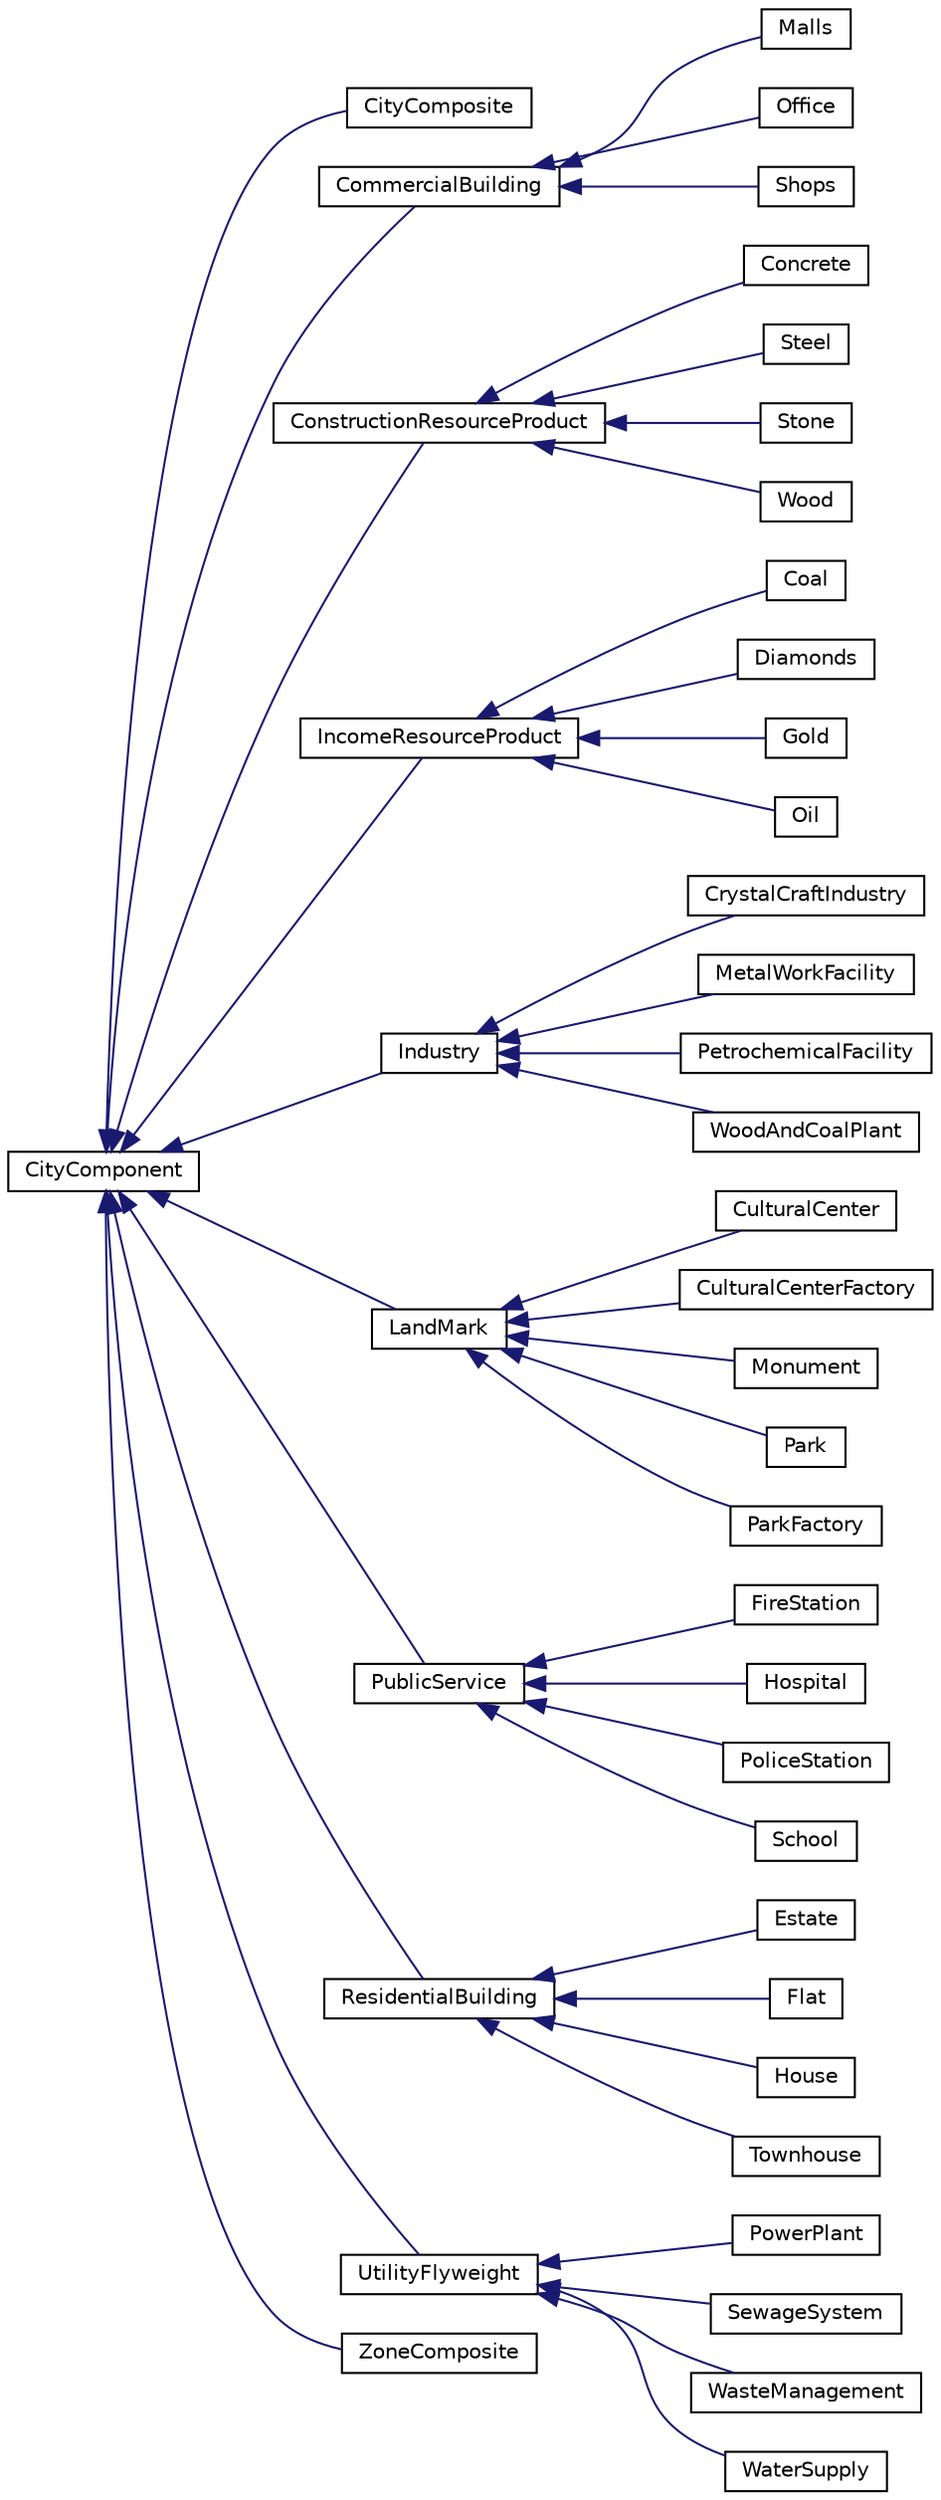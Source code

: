 digraph "Graphical Class Hierarchy"
{
 // LATEX_PDF_SIZE
  edge [fontname="Helvetica",fontsize="10",labelfontname="Helvetica",labelfontsize="10"];
  node [fontname="Helvetica",fontsize="10",shape=record];
  rankdir="LR";
  Node0 [label="CityComponent",height=0.2,width=0.4,color="black", fillcolor="white", style="filled",URL="$classCityComponent.html",tooltip="Abstract base class representing a component of a city."];
  Node0 -> Node1 [dir="back",color="midnightblue",fontsize="10",style="solid",fontname="Helvetica"];
  Node1 [label="CityComposite",height=0.2,width=0.4,color="black", fillcolor="white", style="filled",URL="$classCityComposite.html",tooltip="A composite class representing the entire city and containing multiple zones."];
  Node0 -> Node2 [dir="back",color="midnightblue",fontsize="10",style="solid",fontname="Helvetica"];
  Node2 [label="CommercialBuilding",height=0.2,width=0.4,color="black", fillcolor="white", style="filled",URL="$classCommercialBuilding.html",tooltip="Represents a commercial building in the city, capable of interacting with utilities and tax collectio..."];
  Node2 -> Node3 [dir="back",color="midnightblue",fontsize="10",style="solid",fontname="Helvetica"];
  Node3 [label="Malls",height=0.2,width=0.4,color="black", fillcolor="white", style="filled",URL="$classMalls.html",tooltip="Represents a Mall, a type of CommercialBuilding."];
  Node2 -> Node4 [dir="back",color="midnightblue",fontsize="10",style="solid",fontname="Helvetica"];
  Node4 [label="Office",height=0.2,width=0.4,color="black", fillcolor="white", style="filled",URL="$classOffice.html",tooltip="Represents an office building, a type of commercial building with utility connections."];
  Node2 -> Node5 [dir="back",color="midnightblue",fontsize="10",style="solid",fontname="Helvetica"];
  Node5 [label="Shops",height=0.2,width=0.4,color="black", fillcolor="white", style="filled",URL="$classShops.html",tooltip="Represents a commercial building of type Shops."];
  Node0 -> Node6 [dir="back",color="midnightblue",fontsize="10",style="solid",fontname="Helvetica"];
  Node6 [label="ConstructionResourceProduct",height=0.2,width=0.4,color="black", fillcolor="white", style="filled",URL="$classConstructionResourceProduct.html",tooltip="Represents a construction resource product in the city-building simulation."];
  Node6 -> Node7 [dir="back",color="midnightblue",fontsize="10",style="solid",fontname="Helvetica"];
  Node7 [label="Concrete",height=0.2,width=0.4,color="black", fillcolor="white", style="filled",URL="$classConcrete.html",tooltip="Represents a concrete resource used for construction within the game."];
  Node6 -> Node8 [dir="back",color="midnightblue",fontsize="10",style="solid",fontname="Helvetica"];
  Node8 [label="Steel",height=0.2,width=0.4,color="black", fillcolor="white", style="filled",URL="$classSteel.html",tooltip="Represents the Steel resource in the city simulation."];
  Node6 -> Node9 [dir="back",color="midnightblue",fontsize="10",style="solid",fontname="Helvetica"];
  Node9 [label="Stone",height=0.2,width=0.4,color="black", fillcolor="white", style="filled",URL="$classStone.html",tooltip="Represents a construction resource product of type Stone."];
  Node6 -> Node10 [dir="back",color="midnightblue",fontsize="10",style="solid",fontname="Helvetica"];
  Node10 [label="Wood",height=0.2,width=0.4,color="black", fillcolor="white", style="filled",URL="$classWood.html",tooltip="Represents a construction resource product of type Wood."];
  Node0 -> Node11 [dir="back",color="midnightblue",fontsize="10",style="solid",fontname="Helvetica"];
  Node11 [label="IncomeResourceProduct",height=0.2,width=0.4,color="black", fillcolor="white", style="filled",URL="$classIncomeResourceProduct.html",tooltip="Represents an income-generating resource in the city."];
  Node11 -> Node12 [dir="back",color="midnightblue",fontsize="10",style="solid",fontname="Helvetica"];
  Node12 [label="Coal",height=0.2,width=0.4,color="black", fillcolor="white", style="filled",URL="$classCoal.html",tooltip="Represents a coal resource in the game, derived from IncomeResourceProduct."];
  Node11 -> Node13 [dir="back",color="midnightblue",fontsize="10",style="solid",fontname="Helvetica"];
  Node13 [label="Diamonds",height=0.2,width=0.4,color="black", fillcolor="white", style="filled",URL="$classDiamonds.html",tooltip="Represents diamonds as an income-generating resource in the city simulation."];
  Node11 -> Node14 [dir="back",color="midnightblue",fontsize="10",style="solid",fontname="Helvetica"];
  Node14 [label="Gold",height=0.2,width=0.4,color="black", fillcolor="white", style="filled",URL="$classGold.html",tooltip="Class representing the Gold resource."];
  Node11 -> Node15 [dir="back",color="midnightblue",fontsize="10",style="solid",fontname="Helvetica"];
  Node15 [label="Oil",height=0.2,width=0.4,color="black", fillcolor="white", style="filled",URL="$classOil.html",tooltip="Represents an oil resource in the simulation."];
  Node0 -> Node16 [dir="back",color="midnightblue",fontsize="10",style="solid",fontname="Helvetica"];
  Node16 [label="Industry",height=0.2,width=0.4,color="black", fillcolor="white", style="filled",URL="$classIndustry.html",tooltip="Represents an industrial facility in the city."];
  Node16 -> Node17 [dir="back",color="midnightblue",fontsize="10",style="solid",fontname="Helvetica"];
  Node17 [label="CrystalCraftIndustry",height=0.2,width=0.4,color="black", fillcolor="white", style="filled",URL="$classCrystalCraftIndustry.html",tooltip="Represents an industry focused on processing diamonds and stone for various uses."];
  Node16 -> Node18 [dir="back",color="midnightblue",fontsize="10",style="solid",fontname="Helvetica"];
  Node18 [label="MetalWorkFacility",height=0.2,width=0.4,color="black", fillcolor="white", style="filled",URL="$classMetalWorkFacility.html",tooltip="A concrete implementation of an Industry for processing metal resources."];
  Node16 -> Node19 [dir="back",color="midnightblue",fontsize="10",style="solid",fontname="Helvetica"];
  Node19 [label="PetrochemicalFacility",height=0.2,width=0.4,color="black", fillcolor="white", style="filled",URL="$classPetrochemicalFacility.html",tooltip="Represents a petrochemical facility that processes oil and concrete."];
  Node16 -> Node20 [dir="back",color="midnightblue",fontsize="10",style="solid",fontname="Helvetica"];
  Node20 [label="WoodAndCoalPlant",height=0.2,width=0.4,color="black", fillcolor="white", style="filled",URL="$classWoodAndCoalPlant.html",tooltip="Concrete Industry for processing lumber and coal resources."];
  Node0 -> Node21 [dir="back",color="midnightblue",fontsize="10",style="solid",fontname="Helvetica"];
  Node21 [label="LandMark",height=0.2,width=0.4,color="black", fillcolor="white", style="filled",URL="$classLandMark.html",tooltip="Represents a landmark within the city."];
  Node21 -> Node22 [dir="back",color="midnightblue",fontsize="10",style="solid",fontname="Helvetica"];
  Node22 [label="CulturalCenter",height=0.2,width=0.4,color="black", fillcolor="white", style="filled",URL="$classCulturalCenter.html",tooltip="Represents a cultural center landmark in the city, providing cultural activities and boosting nearby ..."];
  Node21 -> Node23 [dir="back",color="midnightblue",fontsize="10",style="solid",fontname="Helvetica"];
  Node23 [label="CulturalCenterFactory",height=0.2,width=0.4,color="black", fillcolor="white", style="filled",URL="$classCulturalCenterFactory.html",tooltip="Factory class responsible for creating CulturalCenter landmarks."];
  Node21 -> Node24 [dir="back",color="midnightblue",fontsize="10",style="solid",fontname="Helvetica"];
  Node24 [label="Monument",height=0.2,width=0.4,color="black", fillcolor="white", style="filled",URL="$classMonument.html",tooltip="Represents a Monument, a type of LandMark with specific characteristics and utilities."];
  Node21 -> Node25 [dir="back",color="midnightblue",fontsize="10",style="solid",fontname="Helvetica"];
  Node25 [label="Park",height=0.2,width=0.4,color="black", fillcolor="white", style="filled",URL="$classPark.html",tooltip="Represents a park in the city simulation."];
  Node21 -> Node26 [dir="back",color="midnightblue",fontsize="10",style="solid",fontname="Helvetica"];
  Node26 [label="ParkFactory",height=0.2,width=0.4,color="black", fillcolor="white", style="filled",URL="$classParkFactory.html",tooltip="Factory class for creating Park objects."];
  Node0 -> Node27 [dir="back",color="midnightblue",fontsize="10",style="solid",fontname="Helvetica"];
  Node27 [label="PublicService",height=0.2,width=0.4,color="black", fillcolor="white", style="filled",URL="$classPublicService.html",tooltip="Abstract base class representing a public service."];
  Node27 -> Node28 [dir="back",color="midnightblue",fontsize="10",style="solid",fontname="Helvetica"];
  Node28 [label="FireStation",height=0.2,width=0.4,color="black", fillcolor="white", style="filled",URL="$classFireStation.html",tooltip="Represents a fire station in the city."];
  Node27 -> Node29 [dir="back",color="midnightblue",fontsize="10",style="solid",fontname="Helvetica"];
  Node29 [label="Hospital",height=0.2,width=0.4,color="black", fillcolor="white", style="filled",URL="$classHospital.html",tooltip="Represents a hospital that provides medical services to citizens."];
  Node27 -> Node30 [dir="back",color="midnightblue",fontsize="10",style="solid",fontname="Helvetica"];
  Node30 [label="PoliceStation",height=0.2,width=0.4,color="black", fillcolor="white", style="filled",URL="$classPoliceStation.html",tooltip="Represents a police station public service in the city."];
  Node27 -> Node31 [dir="back",color="midnightblue",fontsize="10",style="solid",fontname="Helvetica"];
  Node31 [label="School",height=0.2,width=0.4,color="black", fillcolor="white", style="filled",URL="$classSchool.html",tooltip=" "];
  Node0 -> Node32 [dir="back",color="midnightblue",fontsize="10",style="solid",fontname="Helvetica"];
  Node32 [label="ResidentialBuilding",height=0.2,width=0.4,color="black", fillcolor="white", style="filled",URL="$classResidentialBuilding.html",tooltip="Represents a residential building within the city."];
  Node32 -> Node33 [dir="back",color="midnightblue",fontsize="10",style="solid",fontname="Helvetica"];
  Node33 [label="Estate",height=0.2,width=0.4,color="black", fillcolor="white", style="filled",URL="$classEstate.html",tooltip="Represents an estate building in the city simulation."];
  Node32 -> Node34 [dir="back",color="midnightblue",fontsize="10",style="solid",fontname="Helvetica"];
  Node34 [label="Flat",height=0.2,width=0.4,color="black", fillcolor="white", style="filled",URL="$classFlat.html",tooltip="Represents a residential building of type Flat."];
  Node32 -> Node35 [dir="back",color="midnightblue",fontsize="10",style="solid",fontname="Helvetica"];
  Node35 [label="House",height=0.2,width=0.4,color="black", fillcolor="white", style="filled",URL="$classHouse.html",tooltip="Represents a house, which is a type of residential building."];
  Node32 -> Node36 [dir="back",color="midnightblue",fontsize="10",style="solid",fontname="Helvetica"];
  Node36 [label="Townhouse",height=0.2,width=0.4,color="black", fillcolor="white", style="filled",URL="$classTownhouse.html",tooltip="A concrete class representing a townhouse, derived from ResidentialBuilding."];
  Node0 -> Node37 [dir="back",color="midnightblue",fontsize="10",style="solid",fontname="Helvetica"];
  Node37 [label="UtilityFlyweight",height=0.2,width=0.4,color="black", fillcolor="white", style="filled",URL="$classUtilityFlyweight.html",tooltip="Abstract base class for utility components, providing shared functionality."];
  Node37 -> Node38 [dir="back",color="midnightblue",fontsize="10",style="solid",fontname="Helvetica"];
  Node38 [label="PowerPlant",height=0.2,width=0.4,color="black", fillcolor="white", style="filled",URL="$classPowerPlant.html",tooltip="Represents a Power Plant in the utility system."];
  Node37 -> Node39 [dir="back",color="midnightblue",fontsize="10",style="solid",fontname="Helvetica"];
  Node39 [label="SewageSystem",height=0.2,width=0.4,color="black", fillcolor="white", style="filled",URL="$classSewageSystem.html",tooltip="A concrete UtilityFlyweight that represents a sewage management utility."];
  Node37 -> Node40 [dir="back",color="midnightblue",fontsize="10",style="solid",fontname="Helvetica"];
  Node40 [label="WasteManagement",height=0.2,width=0.4,color="black", fillcolor="white", style="filled",URL="$classWasteManagement.html",tooltip="Concrete class for managing waste utility in the city."];
  Node37 -> Node41 [dir="back",color="midnightblue",fontsize="10",style="solid",fontname="Helvetica"];
  Node41 [label="WaterSupply",height=0.2,width=0.4,color="black", fillcolor="white", style="filled",URL="$classWaterSupply.html",tooltip="Represents a water supply utility that can be connected to city components within a specific radius."];
  Node0 -> Node42 [dir="back",color="midnightblue",fontsize="10",style="solid",fontname="Helvetica"];
  Node42 [label="ZoneComposite",height=0.2,width=0.4,color="black", fillcolor="white", style="filled",URL="$classZoneComposite.html",tooltip="A composite class representing a zone in the city, containing multiple buildings and managing their o..."];
}
